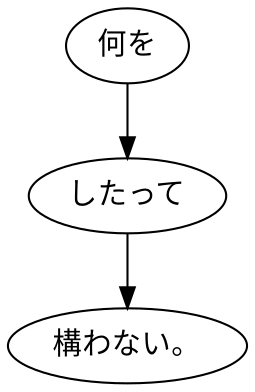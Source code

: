 digraph graph4493 {
	node0 [label="何を"];
	node1 [label="したって"];
	node2 [label="構わない。"];
	node0 -> node1;
	node1 -> node2;
}
